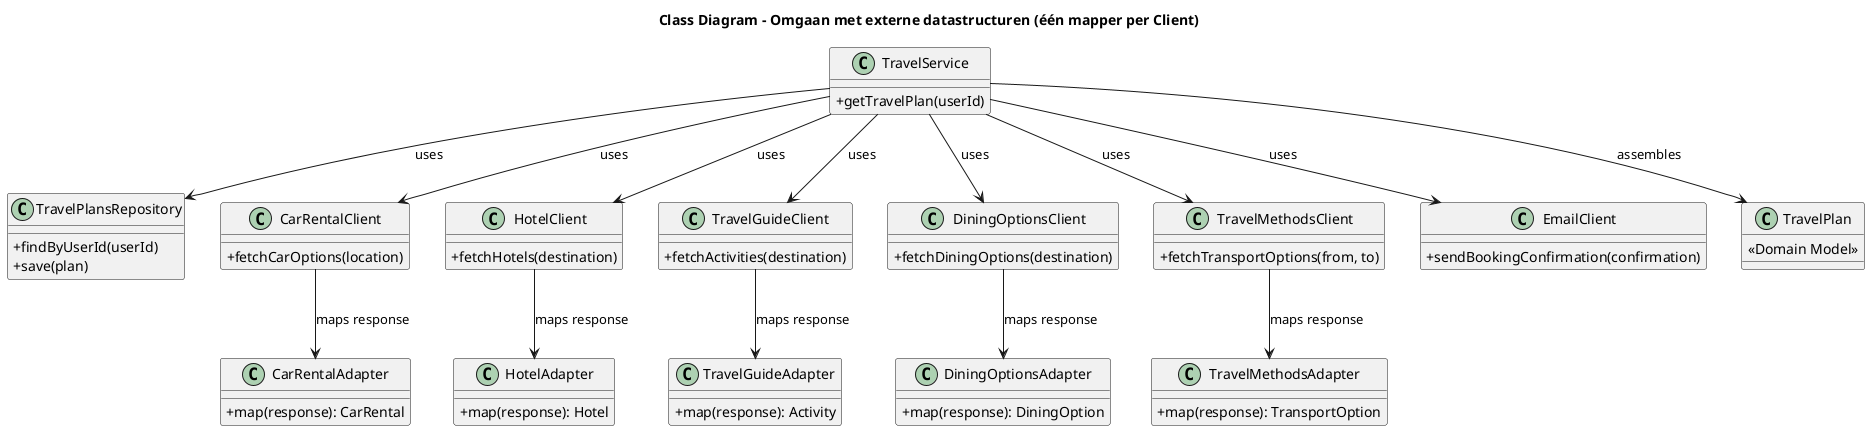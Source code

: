 @startuml
skinparam classAttributeIconSize 0
title Class Diagram – Omgaan met externe datastructuren (één mapper per Client)
class TravelService {
    +getTravelPlan(userId)
}

class TravelPlansRepository {
    +findByUserId(userId)
    +save(plan)
}

class CarRentalClient {
    +fetchCarOptions(location)
}

class CarRentalAdapter {
    +map(response): CarRental
}

class HotelClient {
    +fetchHotels(destination)
}

class HotelAdapter {
    +map(response): Hotel
}

class TravelGuideClient {
    +fetchActivities(destination)
}

class TravelGuideAdapter {
    +map(response): Activity
}

class DiningOptionsClient {
    +fetchDiningOptions(destination)
}

class DiningOptionsAdapter {
    +map(response): DiningOption
}

class TravelMethodsClient {
    +fetchTransportOptions(from, to)
}

class TravelMethodsAdapter {
    +map(response): TransportOption
}

class EmailClient {
    +sendBookingConfirmation(confirmation)
}

class TravelPlan {
    <<Domain Model>>
}

' Relaties
TravelService --> TravelPlansRepository : uses
TravelService --> CarRentalClient : uses
TravelService --> HotelClient : uses
TravelService --> TravelGuideClient : uses
TravelService --> DiningOptionsClient : uses
TravelService --> TravelMethodsClient : uses
TravelService --> EmailClient : uses
TravelService --> TravelPlan : assembles

CarRentalClient --> CarRentalAdapter : maps response
HotelClient --> HotelAdapter : maps response
TravelGuideClient --> TravelGuideAdapter : maps response
DiningOptionsClient --> DiningOptionsAdapter : maps response
TravelMethodsClient --> TravelMethodsAdapter : maps response

@enduml